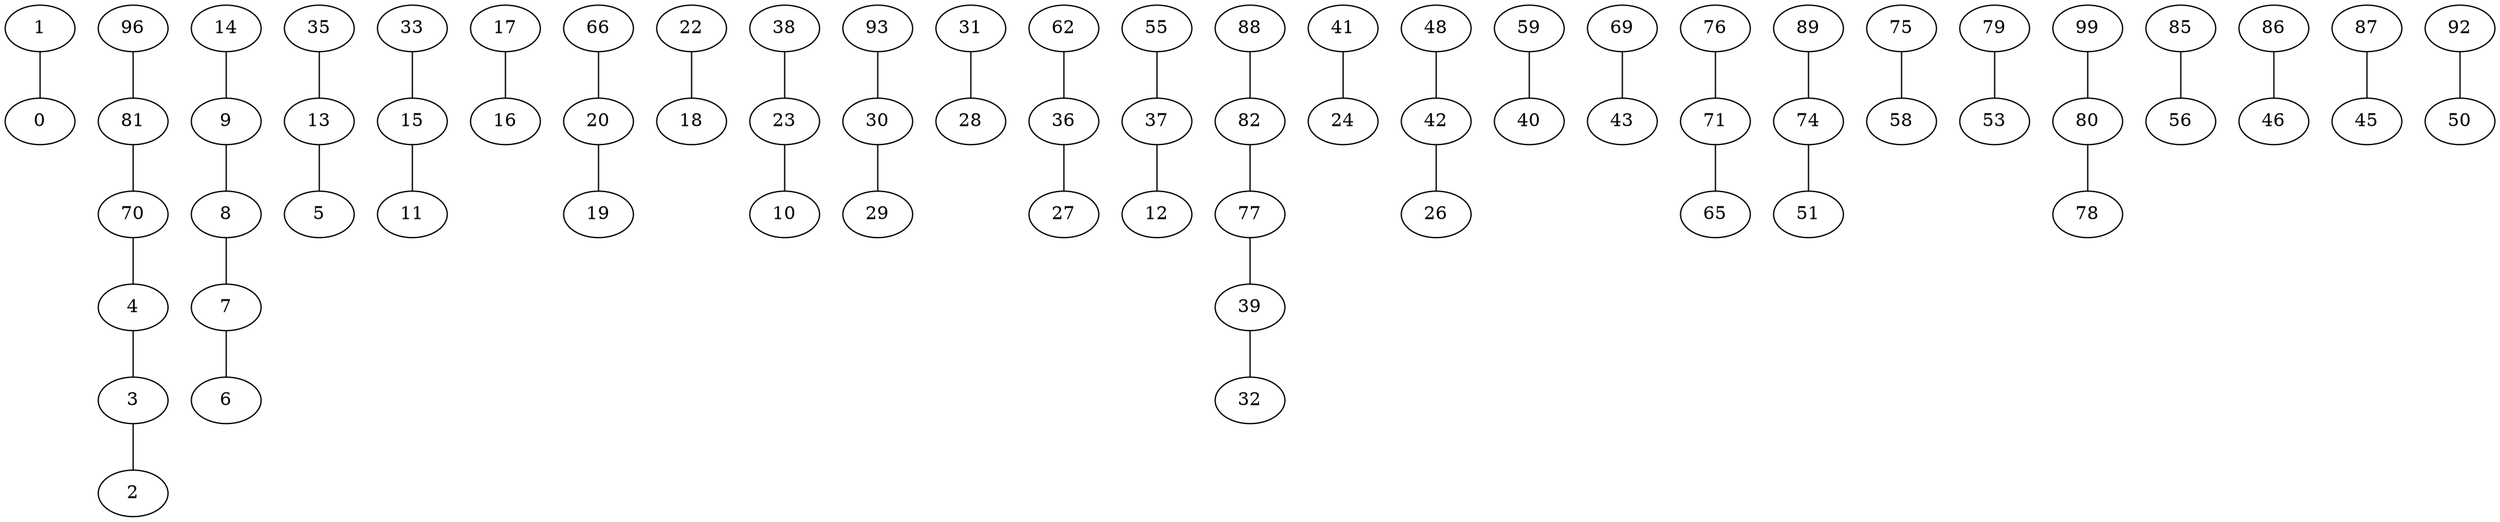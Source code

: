 graph G {
  1 -- 0;
  3 -- 2;
  4 -- 3;
  7 -- 6;
  8 -- 7;
  9 -- 8;
  13 -- 5;
  14 -- 9;
  15 -- 11;
  17 -- 16;
  20 -- 19;
  22 -- 18;
  23 -- 10;
  30 -- 29;
  31 -- 28;
  33 -- 15;
  35 -- 13;
  36 -- 27;
  37 -- 12;
  38 -- 23;
  39 -- 32;
  41 -- 24;
  42 -- 26;
  48 -- 42;
  55 -- 37;
  59 -- 40;
  62 -- 36;
  66 -- 20;
  69 -- 43;
  70 -- 4;
  71 -- 65;
  74 -- 51;
  75 -- 58;
  76 -- 71;
  77 -- 39;
  79 -- 53;
  80 -- 78;
  81 -- 70;
  82 -- 77;
  85 -- 56;
  86 -- 46;
  87 -- 45;
  88 -- 82;
  89 -- 74;
  92 -- 50;
  93 -- 30;
  96 -- 81;
  99 -- 80;
}